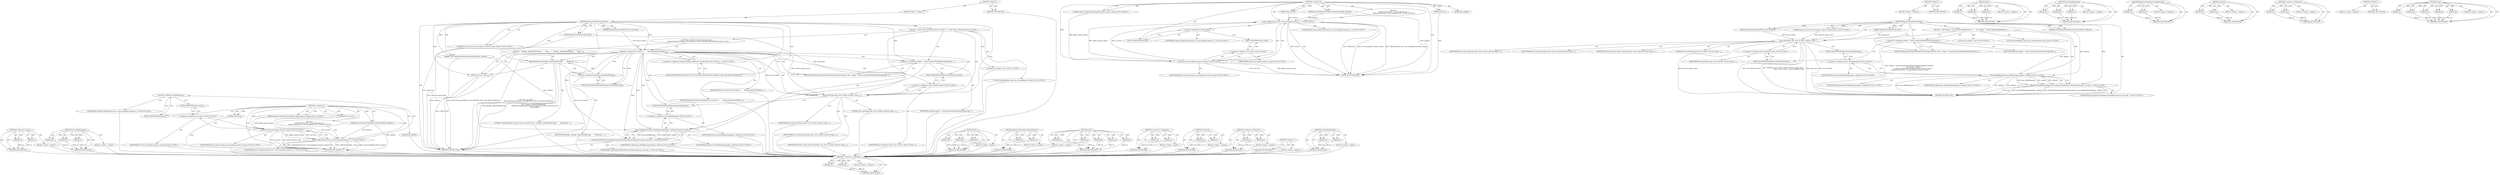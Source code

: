 digraph "ReportBadMessage" {
vulnerable_105 [label=<(METHOD,&lt;operator&gt;.assignment)>];
vulnerable_106 [label=<(PARAM,p1)>];
vulnerable_107 [label=<(PARAM,p2)>];
vulnerable_108 [label=<(BLOCK,&lt;empty&gt;,&lt;empty&gt;)>];
vulnerable_109 [label=<(METHOD_RETURN,ANY)>];
vulnerable_3 [label=<(METHOD,&lt;lambda&gt;0)<SUB>6</SUB>>];
vulnerable_4 [label=<(PARAM,const RequestGlobalMemoryDumpCallback&amp; callback)<SUB>6</SUB>>];
vulnerable_5 [label=<(PARAM,bool success)<SUB>7</SUB>>];
vulnerable_6 [label=<(PARAM,uint64_t)<SUB>7</SUB>>];
vulnerable_7 [label="<(PARAM,mojom::GlobalMemoryDumpPtr global_memory_dump)<SUB>8</SUB>>"];
vulnerable_8 [label="<(BLOCK,{
    callback.Run(success, std::move(global_me...,{
    callback.Run(success, std::move(global_me...)<SUB>8</SUB>>"];
vulnerable_9 [label="<(Run,callback.Run(success, std::move(global_memory_d...)<SUB>9</SUB>>"];
vulnerable_10 [label=<(&lt;operator&gt;.fieldAccess,callback.Run)<SUB>9</SUB>>];
vulnerable_11 [label="<(IDENTIFIER,callback,callback.Run(success, std::move(global_memory_d...)<SUB>9</SUB>>"];
vulnerable_12 [label=<(FIELD_IDENTIFIER,Run,Run)<SUB>9</SUB>>];
vulnerable_13 [label="<(IDENTIFIER,success,callback.Run(success, std::move(global_memory_d...)<SUB>9</SUB>>"];
vulnerable_14 [label="<(std.move,std::move(global_memory_dump))<SUB>9</SUB>>"];
vulnerable_15 [label="<(&lt;operator&gt;.fieldAccess,std::move)<SUB>9</SUB>>"];
vulnerable_16 [label="<(IDENTIFIER,std,std::move(global_memory_dump))<SUB>9</SUB>>"];
vulnerable_17 [label=<(FIELD_IDENTIFIER,move,move)<SUB>9</SUB>>];
vulnerable_18 [label="<(IDENTIFIER,global_memory_dump,std::move(global_memory_dump))<SUB>9</SUB>>"];
vulnerable_19 [label=<(MODIFIER,LAMBDA)>];
vulnerable_20 [label=<(METHOD_RETURN,ANY)<SUB>6</SUB>>];
vulnerable_26 [label=<(METHOD,&lt;global&gt;)<SUB>1</SUB>>];
vulnerable_27 [label=<(BLOCK,&lt;empty&gt;,&lt;empty&gt;)<SUB>1</SUB>>];
vulnerable_28 [label=<(METHOD,RequestGlobalMemoryDump)<SUB>1</SUB>>];
vulnerable_29 [label=<(PARAM,MemoryDumpType dump_type)<SUB>2</SUB>>];
vulnerable_30 [label=<(PARAM,MemoryDumpLevelOfDetail level_of_detail)<SUB>3</SUB>>];
vulnerable_31 [label="<(PARAM,const std::vector&lt;std::string&gt;&amp; allocator_dump_names)<SUB>4</SUB>>"];
vulnerable_22 [label=<(PARAM,const RequestGlobalMemoryDumpCallback&amp; callback)<SUB>5</SUB>>];
vulnerable_32 [label=<(BLOCK,{
   auto adapter = [](const RequestGlobalMemor...,{
   auto adapter = [](const RequestGlobalMemor...)<SUB>5</SUB>>];
vulnerable_33 [label="<(LOCAL,auto adapter: auto)<SUB>6</SUB>>"];
vulnerable_34 [label=<(&lt;operator&gt;.assignment,adapter = [](const RequestGlobalMemoryDumpCallb...)<SUB>6</SUB>>];
vulnerable_35 [label=<(IDENTIFIER,adapter,adapter = [](const RequestGlobalMemoryDumpCallb...)<SUB>6</SUB>>];
vulnerable_36 [label=<(METHOD_REF,[](const RequestGlobalMemoryDumpCallback&amp; callb...,adapter = [](const RequestGlobalMemoryDumpCallb...)<SUB>6</SUB>>];
vulnerable_37 [label="<(LOCAL,QueuedRequest.Args args: QueuedRequest.Args)<SUB>12</SUB>>"];
vulnerable_38 [label=<(args,args(dump_type, level_of_detail, allocator_dump...)<SUB>12</SUB>>];
vulnerable_39 [label=<(IDENTIFIER,dump_type,args(dump_type, level_of_detail, allocator_dump...)<SUB>12</SUB>>];
vulnerable_40 [label=<(IDENTIFIER,level_of_detail,args(dump_type, level_of_detail, allocator_dump...)<SUB>12</SUB>>];
vulnerable_41 [label=<(IDENTIFIER,allocator_dump_names,args(dump_type, level_of_detail, allocator_dump...)<SUB>12</SUB>>];
vulnerable_42 [label=<(LITERAL,false,args(dump_type, level_of_detail, allocator_dump...)<SUB>13</SUB>>];
vulnerable_43 [label="<(&lt;operator&gt;.fieldAccess,base::kNullProcessId)<SUB>13</SUB>>"];
vulnerable_44 [label=<(IDENTIFIER,base,args(dump_type, level_of_detail, allocator_dump...)<SUB>13</SUB>>];
vulnerable_45 [label=<(FIELD_IDENTIFIER,kNullProcessId,kNullProcessId)<SUB>13</SUB>>];
vulnerable_46 [label="<(RequestGlobalMemoryDumpInternal,RequestGlobalMemoryDumpInternal(args, base::Bin...)<SUB>14</SUB>>"];
vulnerable_47 [label="<(IDENTIFIER,args,RequestGlobalMemoryDumpInternal(args, base::Bin...)<SUB>14</SUB>>"];
vulnerable_48 [label="<(base.BindRepeating,base::BindRepeating(adapter, callback))<SUB>14</SUB>>"];
vulnerable_49 [label="<(&lt;operator&gt;.fieldAccess,base::BindRepeating)<SUB>14</SUB>>"];
vulnerable_50 [label="<(IDENTIFIER,base,base::BindRepeating(adapter, callback))<SUB>14</SUB>>"];
vulnerable_51 [label=<(FIELD_IDENTIFIER,BindRepeating,BindRepeating)<SUB>14</SUB>>];
vulnerable_52 [label="<(IDENTIFIER,adapter,base::BindRepeating(adapter, callback))<SUB>14</SUB>>"];
vulnerable_53 [label="<(IDENTIFIER,callback,base::BindRepeating(adapter, callback))<SUB>14</SUB>>"];
vulnerable_54 [label=<(METHOD_RETURN,void)<SUB>1</SUB>>];
vulnerable_56 [label=<(METHOD_RETURN,ANY)<SUB>1</SUB>>];
vulnerable_89 [label=<(METHOD,Run)>];
vulnerable_90 [label=<(PARAM,p1)>];
vulnerable_91 [label=<(PARAM,p2)>];
vulnerable_92 [label=<(PARAM,p3)>];
vulnerable_93 [label=<(BLOCK,&lt;empty&gt;,&lt;empty&gt;)>];
vulnerable_94 [label=<(METHOD_RETURN,ANY)>];
vulnerable_123 [label=<(METHOD,base.BindRepeating)>];
vulnerable_124 [label=<(PARAM,p1)>];
vulnerable_125 [label=<(PARAM,p2)>];
vulnerable_126 [label=<(PARAM,p3)>];
vulnerable_127 [label=<(BLOCK,&lt;empty&gt;,&lt;empty&gt;)>];
vulnerable_128 [label=<(METHOD_RETURN,ANY)>];
vulnerable_118 [label=<(METHOD,RequestGlobalMemoryDumpInternal)>];
vulnerable_119 [label=<(PARAM,p1)>];
vulnerable_120 [label=<(PARAM,p2)>];
vulnerable_121 [label=<(BLOCK,&lt;empty&gt;,&lt;empty&gt;)>];
vulnerable_122 [label=<(METHOD_RETURN,ANY)>];
vulnerable_100 [label=<(METHOD,std.move)>];
vulnerable_101 [label=<(PARAM,p1)>];
vulnerable_102 [label=<(PARAM,p2)>];
vulnerable_103 [label=<(BLOCK,&lt;empty&gt;,&lt;empty&gt;)>];
vulnerable_104 [label=<(METHOD_RETURN,ANY)>];
vulnerable_95 [label=<(METHOD,&lt;operator&gt;.fieldAccess)>];
vulnerable_96 [label=<(PARAM,p1)>];
vulnerable_97 [label=<(PARAM,p2)>];
vulnerable_98 [label=<(BLOCK,&lt;empty&gt;,&lt;empty&gt;)>];
vulnerable_99 [label=<(METHOD_RETURN,ANY)>];
vulnerable_83 [label=<(METHOD,&lt;global&gt;)<SUB>1</SUB>>];
vulnerable_84 [label=<(BLOCK,&lt;empty&gt;,&lt;empty&gt;)>];
vulnerable_85 [label=<(METHOD_RETURN,ANY)>];
vulnerable_110 [label=<(METHOD,args)>];
vulnerable_111 [label=<(PARAM,p1)>];
vulnerable_112 [label=<(PARAM,p2)>];
vulnerable_113 [label=<(PARAM,p3)>];
vulnerable_114 [label=<(PARAM,p4)>];
vulnerable_115 [label=<(PARAM,p5)>];
vulnerable_116 [label=<(BLOCK,&lt;empty&gt;,&lt;empty&gt;)>];
vulnerable_117 [label=<(METHOD_RETURN,ANY)>];
fixed_120 [label=<(METHOD,&lt;operator&gt;.equals)>];
fixed_121 [label=<(PARAM,p1)>];
fixed_122 [label=<(PARAM,p2)>];
fixed_123 [label=<(BLOCK,&lt;empty&gt;,&lt;empty&gt;)>];
fixed_124 [label=<(METHOD_RETURN,ANY)>];
fixed_148 [label=<(METHOD,base.BindRepeating)>];
fixed_149 [label=<(PARAM,p1)>];
fixed_150 [label=<(PARAM,p2)>];
fixed_151 [label=<(PARAM,p3)>];
fixed_152 [label=<(BLOCK,&lt;empty&gt;,&lt;empty&gt;)>];
fixed_153 [label=<(METHOD_RETURN,ANY)>];
fixed_3 [label=<(METHOD,&lt;lambda&gt;0)<SUB>17</SUB>>];
fixed_4 [label=<(PARAM,const RequestGlobalMemoryDumpCallback&amp; callback)<SUB>17</SUB>>];
fixed_5 [label=<(PARAM,bool success)<SUB>18</SUB>>];
fixed_6 [label=<(PARAM,uint64_t)<SUB>18</SUB>>];
fixed_7 [label="<(PARAM,mojom::GlobalMemoryDumpPtr global_memory_dump)<SUB>19</SUB>>"];
fixed_8 [label="<(BLOCK,{
    callback.Run(success, std::move(global_me...,{
    callback.Run(success, std::move(global_me...)<SUB>19</SUB>>"];
fixed_9 [label="<(Run,callback.Run(success, std::move(global_memory_d...)<SUB>20</SUB>>"];
fixed_10 [label=<(&lt;operator&gt;.fieldAccess,callback.Run)<SUB>20</SUB>>];
fixed_11 [label="<(IDENTIFIER,callback,callback.Run(success, std::move(global_memory_d...)<SUB>20</SUB>>"];
fixed_12 [label=<(FIELD_IDENTIFIER,Run,Run)<SUB>20</SUB>>];
fixed_13 [label="<(IDENTIFIER,success,callback.Run(success, std::move(global_memory_d...)<SUB>20</SUB>>"];
fixed_14 [label="<(std.move,std::move(global_memory_dump))<SUB>20</SUB>>"];
fixed_15 [label="<(&lt;operator&gt;.fieldAccess,std::move)<SUB>20</SUB>>"];
fixed_16 [label="<(IDENTIFIER,std,std::move(global_memory_dump))<SUB>20</SUB>>"];
fixed_17 [label=<(FIELD_IDENTIFIER,move,move)<SUB>20</SUB>>];
fixed_18 [label="<(IDENTIFIER,global_memory_dump,std::move(global_memory_dump))<SUB>20</SUB>>"];
fixed_19 [label=<(MODIFIER,LAMBDA)>];
fixed_20 [label=<(METHOD_RETURN,ANY)<SUB>17</SUB>>];
fixed_26 [label=<(METHOD,&lt;global&gt;)<SUB>1</SUB>>];
fixed_27 [label=<(BLOCK,&lt;empty&gt;,&lt;empty&gt;)<SUB>1</SUB>>];
fixed_28 [label=<(METHOD,RequestGlobalMemoryDump)<SUB>1</SUB>>];
fixed_29 [label=<(PARAM,MemoryDumpType dump_type)<SUB>2</SUB>>];
fixed_30 [label=<(PARAM,MemoryDumpLevelOfDetail level_of_detail)<SUB>3</SUB>>];
fixed_31 [label="<(PARAM,const std::vector&lt;std::string&gt;&amp; allocator_dump_names)<SUB>4</SUB>>"];
fixed_22 [label=<(PARAM,const RequestGlobalMemoryDumpCallback&amp; callback)<SUB>5</SUB>>];
fixed_32 [label=<(BLOCK,{
  // Don't allow arbitary processes to obtain...,{
  // Don't allow arbitary processes to obtain...)<SUB>5</SUB>>];
fixed_33 [label="<(CONTROL_STRUCTURE,IF,if (level_of_detail ==
      MemoryDumpLevelOfDetail::VM_REGIONS_ONLY_FOR_HEAP_PROFILER))<SUB>9</SUB>>"];
fixed_34 [label=<(&lt;operator&gt;.equals,level_of_detail ==
      MemoryDumpLevelOfDetai...)<SUB>9</SUB>>];
fixed_35 [label=<(IDENTIFIER,level_of_detail,level_of_detail ==
      MemoryDumpLevelOfDetai...)<SUB>9</SUB>>];
fixed_36 [label="<(&lt;operator&gt;.fieldAccess,MemoryDumpLevelOfDetail::VM_REGIONS_ONLY_FOR_HE...)<SUB>10</SUB>>"];
fixed_37 [label=<(IDENTIFIER,MemoryDumpLevelOfDetail,level_of_detail ==
      MemoryDumpLevelOfDetai...)<SUB>10</SUB>>];
fixed_38 [label=<(FIELD_IDENTIFIER,VM_REGIONS_ONLY_FOR_HEAP_PROFILER,VM_REGIONS_ONLY_FOR_HEAP_PROFILER)<SUB>10</SUB>>];
fixed_39 [label=<(BLOCK,{
    bindings_.ReportBadMessage(
        &quot;Requ...,{
    bindings_.ReportBadMessage(
        &quot;Requ...)<SUB>10</SUB>>];
fixed_40 [label=<(ReportBadMessage,bindings_.ReportBadMessage(
        &quot;Requested ...)<SUB>11</SUB>>];
fixed_41 [label=<(&lt;operator&gt;.fieldAccess,bindings_.ReportBadMessage)<SUB>11</SUB>>];
fixed_42 [label=<(IDENTIFIER,bindings_,bindings_.ReportBadMessage(
        &quot;Requested ...)<SUB>11</SUB>>];
fixed_43 [label=<(FIELD_IDENTIFIER,ReportBadMessage,ReportBadMessage)<SUB>11</SUB>>];
fixed_44 [label=<(LITERAL,&quot;Requested global memory dump using level of de...,bindings_.ReportBadMessage(
        &quot;Requested ...)<SUB>12</SUB>>];
fixed_45 [label=<(RETURN,return;,return;)<SUB>14</SUB>>];
fixed_46 [label="<(LOCAL,auto adapter: auto)<SUB>17</SUB>>"];
fixed_47 [label=<(&lt;operator&gt;.assignment,adapter = [](const RequestGlobalMemoryDumpCallb...)<SUB>17</SUB>>];
fixed_48 [label=<(IDENTIFIER,adapter,adapter = [](const RequestGlobalMemoryDumpCallb...)<SUB>17</SUB>>];
fixed_49 [label=<(METHOD_REF,[](const RequestGlobalMemoryDumpCallback&amp; callb...,adapter = [](const RequestGlobalMemoryDumpCallb...)<SUB>17</SUB>>];
fixed_50 [label="<(LOCAL,QueuedRequest.Args args: QueuedRequest.Args)<SUB>23</SUB>>"];
fixed_51 [label=<(args,args(dump_type, level_of_detail, allocator_dump...)<SUB>23</SUB>>];
fixed_52 [label=<(IDENTIFIER,dump_type,args(dump_type, level_of_detail, allocator_dump...)<SUB>23</SUB>>];
fixed_53 [label=<(IDENTIFIER,level_of_detail,args(dump_type, level_of_detail, allocator_dump...)<SUB>23</SUB>>];
fixed_54 [label=<(IDENTIFIER,allocator_dump_names,args(dump_type, level_of_detail, allocator_dump...)<SUB>23</SUB>>];
fixed_55 [label=<(LITERAL,false,args(dump_type, level_of_detail, allocator_dump...)<SUB>24</SUB>>];
fixed_56 [label="<(&lt;operator&gt;.fieldAccess,base::kNullProcessId)<SUB>24</SUB>>"];
fixed_57 [label=<(IDENTIFIER,base,args(dump_type, level_of_detail, allocator_dump...)<SUB>24</SUB>>];
fixed_58 [label=<(FIELD_IDENTIFIER,kNullProcessId,kNullProcessId)<SUB>24</SUB>>];
fixed_59 [label="<(RequestGlobalMemoryDumpInternal,RequestGlobalMemoryDumpInternal(args, base::Bin...)<SUB>25</SUB>>"];
fixed_60 [label="<(IDENTIFIER,args,RequestGlobalMemoryDumpInternal(args, base::Bin...)<SUB>25</SUB>>"];
fixed_61 [label="<(base.BindRepeating,base::BindRepeating(adapter, callback))<SUB>25</SUB>>"];
fixed_62 [label="<(&lt;operator&gt;.fieldAccess,base::BindRepeating)<SUB>25</SUB>>"];
fixed_63 [label="<(IDENTIFIER,base,base::BindRepeating(adapter, callback))<SUB>25</SUB>>"];
fixed_64 [label=<(FIELD_IDENTIFIER,BindRepeating,BindRepeating)<SUB>25</SUB>>];
fixed_65 [label="<(IDENTIFIER,adapter,base::BindRepeating(adapter, callback))<SUB>25</SUB>>"];
fixed_66 [label="<(IDENTIFIER,callback,base::BindRepeating(adapter, callback))<SUB>25</SUB>>"];
fixed_67 [label=<(METHOD_RETURN,void)<SUB>1</SUB>>];
fixed_69 [label=<(METHOD_RETURN,ANY)<SUB>1</SUB>>];
fixed_104 [label=<(METHOD,Run)>];
fixed_105 [label=<(PARAM,p1)>];
fixed_106 [label=<(PARAM,p2)>];
fixed_107 [label=<(PARAM,p3)>];
fixed_108 [label=<(BLOCK,&lt;empty&gt;,&lt;empty&gt;)>];
fixed_109 [label=<(METHOD_RETURN,ANY)>];
fixed_143 [label=<(METHOD,RequestGlobalMemoryDumpInternal)>];
fixed_144 [label=<(PARAM,p1)>];
fixed_145 [label=<(PARAM,p2)>];
fixed_146 [label=<(BLOCK,&lt;empty&gt;,&lt;empty&gt;)>];
fixed_147 [label=<(METHOD_RETURN,ANY)>];
fixed_135 [label=<(METHOD,args)>];
fixed_136 [label=<(PARAM,p1)>];
fixed_137 [label=<(PARAM,p2)>];
fixed_138 [label=<(PARAM,p3)>];
fixed_139 [label=<(PARAM,p4)>];
fixed_140 [label=<(PARAM,p5)>];
fixed_141 [label=<(BLOCK,&lt;empty&gt;,&lt;empty&gt;)>];
fixed_142 [label=<(METHOD_RETURN,ANY)>];
fixed_130 [label=<(METHOD,&lt;operator&gt;.assignment)>];
fixed_131 [label=<(PARAM,p1)>];
fixed_132 [label=<(PARAM,p2)>];
fixed_133 [label=<(BLOCK,&lt;empty&gt;,&lt;empty&gt;)>];
fixed_134 [label=<(METHOD_RETURN,ANY)>];
fixed_115 [label=<(METHOD,std.move)>];
fixed_116 [label=<(PARAM,p1)>];
fixed_117 [label=<(PARAM,p2)>];
fixed_118 [label=<(BLOCK,&lt;empty&gt;,&lt;empty&gt;)>];
fixed_119 [label=<(METHOD_RETURN,ANY)>];
fixed_110 [label=<(METHOD,&lt;operator&gt;.fieldAccess)>];
fixed_111 [label=<(PARAM,p1)>];
fixed_112 [label=<(PARAM,p2)>];
fixed_113 [label=<(BLOCK,&lt;empty&gt;,&lt;empty&gt;)>];
fixed_114 [label=<(METHOD_RETURN,ANY)>];
fixed_98 [label=<(METHOD,&lt;global&gt;)<SUB>1</SUB>>];
fixed_99 [label=<(BLOCK,&lt;empty&gt;,&lt;empty&gt;)>];
fixed_100 [label=<(METHOD_RETURN,ANY)>];
fixed_125 [label=<(METHOD,ReportBadMessage)>];
fixed_126 [label=<(PARAM,p1)>];
fixed_127 [label=<(PARAM,p2)>];
fixed_128 [label=<(BLOCK,&lt;empty&gt;,&lt;empty&gt;)>];
fixed_129 [label=<(METHOD_RETURN,ANY)>];
vulnerable_105 -> vulnerable_106  [key=0, label="AST: "];
vulnerable_105 -> vulnerable_106  [key=1, label="DDG: "];
vulnerable_105 -> vulnerable_108  [key=0, label="AST: "];
vulnerable_105 -> vulnerable_107  [key=0, label="AST: "];
vulnerable_105 -> vulnerable_107  [key=1, label="DDG: "];
vulnerable_105 -> vulnerable_109  [key=0, label="AST: "];
vulnerable_105 -> vulnerable_109  [key=1, label="CFG: "];
vulnerable_106 -> vulnerable_109  [key=0, label="DDG: p1"];
vulnerable_107 -> vulnerable_109  [key=0, label="DDG: p2"];
vulnerable_3 -> vulnerable_4  [key=0, label="AST: "];
vulnerable_3 -> vulnerable_4  [key=1, label="DDG: "];
vulnerable_3 -> vulnerable_5  [key=0, label="AST: "];
vulnerable_3 -> vulnerable_5  [key=1, label="DDG: "];
vulnerable_3 -> vulnerable_6  [key=0, label="AST: "];
vulnerable_3 -> vulnerable_6  [key=1, label="DDG: "];
vulnerable_3 -> vulnerable_7  [key=0, label="AST: "];
vulnerable_3 -> vulnerable_7  [key=1, label="DDG: "];
vulnerable_3 -> vulnerable_8  [key=0, label="AST: "];
vulnerable_3 -> vulnerable_19  [key=0, label="AST: "];
vulnerable_3 -> vulnerable_20  [key=0, label="AST: "];
vulnerable_3 -> vulnerable_12  [key=0, label="CFG: "];
vulnerable_3 -> vulnerable_9  [key=0, label="DDG: "];
vulnerable_3 -> vulnerable_14  [key=0, label="DDG: "];
vulnerable_4 -> vulnerable_20  [key=0, label="DDG: callback"];
vulnerable_4 -> vulnerable_9  [key=0, label="DDG: callback"];
vulnerable_5 -> vulnerable_9  [key=0, label="DDG: success"];
vulnerable_6 -> vulnerable_20  [key=0, label="DDG: "];
vulnerable_7 -> vulnerable_14  [key=0, label="DDG: global_memory_dump"];
vulnerable_8 -> vulnerable_9  [key=0, label="AST: "];
vulnerable_9 -> vulnerable_10  [key=0, label="AST: "];
vulnerable_9 -> vulnerable_13  [key=0, label="AST: "];
vulnerable_9 -> vulnerable_14  [key=0, label="AST: "];
vulnerable_9 -> vulnerable_20  [key=0, label="CFG: "];
vulnerable_9 -> vulnerable_20  [key=1, label="DDG: callback.Run"];
vulnerable_9 -> vulnerable_20  [key=2, label="DDG: success"];
vulnerable_9 -> vulnerable_20  [key=3, label="DDG: std::move(global_memory_dump)"];
vulnerable_9 -> vulnerable_20  [key=4, label="DDG: callback.Run(success, std::move(global_memory_dump))"];
vulnerable_10 -> vulnerable_11  [key=0, label="AST: "];
vulnerable_10 -> vulnerable_12  [key=0, label="AST: "];
vulnerable_10 -> vulnerable_17  [key=0, label="CFG: "];
vulnerable_12 -> vulnerable_10  [key=0, label="CFG: "];
vulnerable_14 -> vulnerable_15  [key=0, label="AST: "];
vulnerable_14 -> vulnerable_18  [key=0, label="AST: "];
vulnerable_14 -> vulnerable_9  [key=0, label="CFG: "];
vulnerable_14 -> vulnerable_9  [key=1, label="DDG: std::move"];
vulnerable_14 -> vulnerable_9  [key=2, label="DDG: global_memory_dump"];
vulnerable_14 -> vulnerable_20  [key=0, label="DDG: std::move"];
vulnerable_14 -> vulnerable_20  [key=1, label="DDG: global_memory_dump"];
vulnerable_15 -> vulnerable_16  [key=0, label="AST: "];
vulnerable_15 -> vulnerable_17  [key=0, label="AST: "];
vulnerable_15 -> vulnerable_14  [key=0, label="CFG: "];
vulnerable_17 -> vulnerable_15  [key=0, label="CFG: "];
vulnerable_26 -> vulnerable_27  [key=0, label="AST: "];
vulnerable_26 -> vulnerable_56  [key=0, label="AST: "];
vulnerable_26 -> vulnerable_56  [key=1, label="CFG: "];
vulnerable_27 -> vulnerable_28  [key=0, label="AST: "];
vulnerable_28 -> vulnerable_29  [key=0, label="AST: "];
vulnerable_28 -> vulnerable_29  [key=1, label="DDG: "];
vulnerable_28 -> vulnerable_30  [key=0, label="AST: "];
vulnerable_28 -> vulnerable_30  [key=1, label="DDG: "];
vulnerable_28 -> vulnerable_31  [key=0, label="AST: "];
vulnerable_28 -> vulnerable_31  [key=1, label="DDG: "];
vulnerable_28 -> vulnerable_22  [key=0, label="AST: "];
vulnerable_28 -> vulnerable_22  [key=1, label="DDG: "];
vulnerable_28 -> vulnerable_32  [key=0, label="AST: "];
vulnerable_28 -> vulnerable_54  [key=0, label="AST: "];
vulnerable_28 -> vulnerable_36  [key=0, label="CFG: "];
vulnerable_28 -> vulnerable_34  [key=0, label="DDG: "];
vulnerable_28 -> vulnerable_38  [key=0, label="DDG: "];
vulnerable_28 -> vulnerable_46  [key=0, label="DDG: "];
vulnerable_28 -> vulnerable_48  [key=0, label="DDG: "];
vulnerable_29 -> vulnerable_38  [key=0, label="DDG: dump_type"];
vulnerable_30 -> vulnerable_38  [key=0, label="DDG: level_of_detail"];
vulnerable_31 -> vulnerable_38  [key=0, label="DDG: allocator_dump_names"];
vulnerable_22 -> vulnerable_48  [key=0, label="DDG: callback"];
vulnerable_32 -> vulnerable_33  [key=0, label="AST: "];
vulnerable_32 -> vulnerable_34  [key=0, label="AST: "];
vulnerable_32 -> vulnerable_37  [key=0, label="AST: "];
vulnerable_32 -> vulnerable_38  [key=0, label="AST: "];
vulnerable_32 -> vulnerable_46  [key=0, label="AST: "];
vulnerable_34 -> vulnerable_35  [key=0, label="AST: "];
vulnerable_34 -> vulnerable_36  [key=0, label="AST: "];
vulnerable_34 -> vulnerable_45  [key=0, label="CFG: "];
vulnerable_34 -> vulnerable_54  [key=0, label="DDG: adapter = [](const RequestGlobalMemoryDumpCallback&amp; callback,
                     bool success, uint64_t,
                    mojom::GlobalMemoryDumpPtr global_memory_dump) {
    callback.Run(success, std::move(global_memory_dump));
  }"];
vulnerable_34 -> vulnerable_48  [key=0, label="DDG: adapter"];
vulnerable_36 -> vulnerable_34  [key=0, label="CFG: "];
vulnerable_38 -> vulnerable_39  [key=0, label="AST: "];
vulnerable_38 -> vulnerable_40  [key=0, label="AST: "];
vulnerable_38 -> vulnerable_41  [key=0, label="AST: "];
vulnerable_38 -> vulnerable_42  [key=0, label="AST: "];
vulnerable_38 -> vulnerable_43  [key=0, label="AST: "];
vulnerable_38 -> vulnerable_51  [key=0, label="CFG: "];
vulnerable_38 -> vulnerable_54  [key=0, label="DDG: dump_type"];
vulnerable_38 -> vulnerable_54  [key=1, label="DDG: level_of_detail"];
vulnerable_38 -> vulnerable_54  [key=2, label="DDG: allocator_dump_names"];
vulnerable_38 -> vulnerable_54  [key=3, label="DDG: base::kNullProcessId"];
vulnerable_38 -> vulnerable_54  [key=4, label="DDG: args(dump_type, level_of_detail, allocator_dump_names,
                           false /* add_to_trace */, base::kNullProcessId)"];
vulnerable_43 -> vulnerable_44  [key=0, label="AST: "];
vulnerable_43 -> vulnerable_45  [key=0, label="AST: "];
vulnerable_43 -> vulnerable_38  [key=0, label="CFG: "];
vulnerable_45 -> vulnerable_43  [key=0, label="CFG: "];
vulnerable_46 -> vulnerable_47  [key=0, label="AST: "];
vulnerable_46 -> vulnerable_48  [key=0, label="AST: "];
vulnerable_46 -> vulnerable_54  [key=0, label="CFG: "];
vulnerable_46 -> vulnerable_54  [key=1, label="DDG: args"];
vulnerable_46 -> vulnerable_54  [key=2, label="DDG: base::BindRepeating(adapter, callback)"];
vulnerable_46 -> vulnerable_54  [key=3, label="DDG: RequestGlobalMemoryDumpInternal(args, base::BindRepeating(adapter, callback))"];
vulnerable_48 -> vulnerable_49  [key=0, label="AST: "];
vulnerable_48 -> vulnerable_52  [key=0, label="AST: "];
vulnerable_48 -> vulnerable_53  [key=0, label="AST: "];
vulnerable_48 -> vulnerable_46  [key=0, label="CFG: "];
vulnerable_48 -> vulnerable_46  [key=1, label="DDG: base::BindRepeating"];
vulnerable_48 -> vulnerable_46  [key=2, label="DDG: adapter"];
vulnerable_48 -> vulnerable_46  [key=3, label="DDG: callback"];
vulnerable_48 -> vulnerable_54  [key=0, label="DDG: base::BindRepeating"];
vulnerable_48 -> vulnerable_54  [key=1, label="DDG: adapter"];
vulnerable_48 -> vulnerable_54  [key=2, label="DDG: callback"];
vulnerable_49 -> vulnerable_50  [key=0, label="AST: "];
vulnerable_49 -> vulnerable_51  [key=0, label="AST: "];
vulnerable_49 -> vulnerable_48  [key=0, label="CFG: "];
vulnerable_51 -> vulnerable_49  [key=0, label="CFG: "];
vulnerable_89 -> vulnerable_90  [key=0, label="AST: "];
vulnerable_89 -> vulnerable_90  [key=1, label="DDG: "];
vulnerable_89 -> vulnerable_93  [key=0, label="AST: "];
vulnerable_89 -> vulnerable_91  [key=0, label="AST: "];
vulnerable_89 -> vulnerable_91  [key=1, label="DDG: "];
vulnerable_89 -> vulnerable_94  [key=0, label="AST: "];
vulnerable_89 -> vulnerable_94  [key=1, label="CFG: "];
vulnerable_89 -> vulnerable_92  [key=0, label="AST: "];
vulnerable_89 -> vulnerable_92  [key=1, label="DDG: "];
vulnerable_90 -> vulnerable_94  [key=0, label="DDG: p1"];
vulnerable_91 -> vulnerable_94  [key=0, label="DDG: p2"];
vulnerable_92 -> vulnerable_94  [key=0, label="DDG: p3"];
vulnerable_123 -> vulnerable_124  [key=0, label="AST: "];
vulnerable_123 -> vulnerable_124  [key=1, label="DDG: "];
vulnerable_123 -> vulnerable_127  [key=0, label="AST: "];
vulnerable_123 -> vulnerable_125  [key=0, label="AST: "];
vulnerable_123 -> vulnerable_125  [key=1, label="DDG: "];
vulnerable_123 -> vulnerable_128  [key=0, label="AST: "];
vulnerable_123 -> vulnerable_128  [key=1, label="CFG: "];
vulnerable_123 -> vulnerable_126  [key=0, label="AST: "];
vulnerable_123 -> vulnerable_126  [key=1, label="DDG: "];
vulnerable_124 -> vulnerable_128  [key=0, label="DDG: p1"];
vulnerable_125 -> vulnerable_128  [key=0, label="DDG: p2"];
vulnerable_126 -> vulnerable_128  [key=0, label="DDG: p3"];
vulnerable_118 -> vulnerable_119  [key=0, label="AST: "];
vulnerable_118 -> vulnerable_119  [key=1, label="DDG: "];
vulnerable_118 -> vulnerable_121  [key=0, label="AST: "];
vulnerable_118 -> vulnerable_120  [key=0, label="AST: "];
vulnerable_118 -> vulnerable_120  [key=1, label="DDG: "];
vulnerable_118 -> vulnerable_122  [key=0, label="AST: "];
vulnerable_118 -> vulnerable_122  [key=1, label="CFG: "];
vulnerable_119 -> vulnerable_122  [key=0, label="DDG: p1"];
vulnerable_120 -> vulnerable_122  [key=0, label="DDG: p2"];
vulnerable_100 -> vulnerable_101  [key=0, label="AST: "];
vulnerable_100 -> vulnerable_101  [key=1, label="DDG: "];
vulnerable_100 -> vulnerable_103  [key=0, label="AST: "];
vulnerable_100 -> vulnerable_102  [key=0, label="AST: "];
vulnerable_100 -> vulnerable_102  [key=1, label="DDG: "];
vulnerable_100 -> vulnerable_104  [key=0, label="AST: "];
vulnerable_100 -> vulnerable_104  [key=1, label="CFG: "];
vulnerable_101 -> vulnerable_104  [key=0, label="DDG: p1"];
vulnerable_102 -> vulnerable_104  [key=0, label="DDG: p2"];
vulnerable_95 -> vulnerable_96  [key=0, label="AST: "];
vulnerable_95 -> vulnerable_96  [key=1, label="DDG: "];
vulnerable_95 -> vulnerable_98  [key=0, label="AST: "];
vulnerable_95 -> vulnerable_97  [key=0, label="AST: "];
vulnerable_95 -> vulnerable_97  [key=1, label="DDG: "];
vulnerable_95 -> vulnerable_99  [key=0, label="AST: "];
vulnerable_95 -> vulnerable_99  [key=1, label="CFG: "];
vulnerable_96 -> vulnerable_99  [key=0, label="DDG: p1"];
vulnerable_97 -> vulnerable_99  [key=0, label="DDG: p2"];
vulnerable_83 -> vulnerable_84  [key=0, label="AST: "];
vulnerable_83 -> vulnerable_85  [key=0, label="AST: "];
vulnerable_83 -> vulnerable_85  [key=1, label="CFG: "];
vulnerable_110 -> vulnerable_111  [key=0, label="AST: "];
vulnerable_110 -> vulnerable_111  [key=1, label="DDG: "];
vulnerable_110 -> vulnerable_116  [key=0, label="AST: "];
vulnerable_110 -> vulnerable_112  [key=0, label="AST: "];
vulnerable_110 -> vulnerable_112  [key=1, label="DDG: "];
vulnerable_110 -> vulnerable_117  [key=0, label="AST: "];
vulnerable_110 -> vulnerable_117  [key=1, label="CFG: "];
vulnerable_110 -> vulnerable_113  [key=0, label="AST: "];
vulnerable_110 -> vulnerable_113  [key=1, label="DDG: "];
vulnerable_110 -> vulnerable_114  [key=0, label="AST: "];
vulnerable_110 -> vulnerable_114  [key=1, label="DDG: "];
vulnerable_110 -> vulnerable_115  [key=0, label="AST: "];
vulnerable_110 -> vulnerable_115  [key=1, label="DDG: "];
vulnerable_111 -> vulnerable_117  [key=0, label="DDG: p1"];
vulnerable_112 -> vulnerable_117  [key=0, label="DDG: p2"];
vulnerable_113 -> vulnerable_117  [key=0, label="DDG: p3"];
vulnerable_114 -> vulnerable_117  [key=0, label="DDG: p4"];
vulnerable_115 -> vulnerable_117  [key=0, label="DDG: p5"];
fixed_120 -> fixed_121  [key=0, label="AST: "];
fixed_120 -> fixed_121  [key=1, label="DDG: "];
fixed_120 -> fixed_123  [key=0, label="AST: "];
fixed_120 -> fixed_122  [key=0, label="AST: "];
fixed_120 -> fixed_122  [key=1, label="DDG: "];
fixed_120 -> fixed_124  [key=0, label="AST: "];
fixed_120 -> fixed_124  [key=1, label="CFG: "];
fixed_121 -> fixed_124  [key=0, label="DDG: p1"];
fixed_122 -> fixed_124  [key=0, label="DDG: p2"];
fixed_123 -> vulnerable_105  [key=0];
fixed_124 -> vulnerable_105  [key=0];
fixed_148 -> fixed_149  [key=0, label="AST: "];
fixed_148 -> fixed_149  [key=1, label="DDG: "];
fixed_148 -> fixed_152  [key=0, label="AST: "];
fixed_148 -> fixed_150  [key=0, label="AST: "];
fixed_148 -> fixed_150  [key=1, label="DDG: "];
fixed_148 -> fixed_153  [key=0, label="AST: "];
fixed_148 -> fixed_153  [key=1, label="CFG: "];
fixed_148 -> fixed_151  [key=0, label="AST: "];
fixed_148 -> fixed_151  [key=1, label="DDG: "];
fixed_149 -> fixed_153  [key=0, label="DDG: p1"];
fixed_150 -> fixed_153  [key=0, label="DDG: p2"];
fixed_151 -> fixed_153  [key=0, label="DDG: p3"];
fixed_152 -> vulnerable_105  [key=0];
fixed_153 -> vulnerable_105  [key=0];
fixed_3 -> fixed_4  [key=0, label="AST: "];
fixed_3 -> fixed_4  [key=1, label="DDG: "];
fixed_3 -> fixed_5  [key=0, label="AST: "];
fixed_3 -> fixed_5  [key=1, label="DDG: "];
fixed_3 -> fixed_6  [key=0, label="AST: "];
fixed_3 -> fixed_6  [key=1, label="DDG: "];
fixed_3 -> fixed_7  [key=0, label="AST: "];
fixed_3 -> fixed_7  [key=1, label="DDG: "];
fixed_3 -> fixed_8  [key=0, label="AST: "];
fixed_3 -> fixed_19  [key=0, label="AST: "];
fixed_3 -> fixed_20  [key=0, label="AST: "];
fixed_3 -> fixed_12  [key=0, label="CFG: "];
fixed_3 -> fixed_9  [key=0, label="DDG: "];
fixed_3 -> fixed_14  [key=0, label="DDG: "];
fixed_4 -> fixed_20  [key=0, label="DDG: callback"];
fixed_4 -> fixed_9  [key=0, label="DDG: callback"];
fixed_5 -> fixed_9  [key=0, label="DDG: success"];
fixed_6 -> fixed_20  [key=0, label="DDG: "];
fixed_7 -> fixed_14  [key=0, label="DDG: global_memory_dump"];
fixed_8 -> fixed_9  [key=0, label="AST: "];
fixed_9 -> fixed_10  [key=0, label="AST: "];
fixed_9 -> fixed_13  [key=0, label="AST: "];
fixed_9 -> fixed_14  [key=0, label="AST: "];
fixed_9 -> fixed_20  [key=0, label="CFG: "];
fixed_9 -> fixed_20  [key=1, label="DDG: callback.Run"];
fixed_9 -> fixed_20  [key=2, label="DDG: success"];
fixed_9 -> fixed_20  [key=3, label="DDG: std::move(global_memory_dump)"];
fixed_9 -> fixed_20  [key=4, label="DDG: callback.Run(success, std::move(global_memory_dump))"];
fixed_10 -> fixed_11  [key=0, label="AST: "];
fixed_10 -> fixed_12  [key=0, label="AST: "];
fixed_10 -> fixed_17  [key=0, label="CFG: "];
fixed_11 -> vulnerable_105  [key=0];
fixed_12 -> fixed_10  [key=0, label="CFG: "];
fixed_13 -> vulnerable_105  [key=0];
fixed_14 -> fixed_15  [key=0, label="AST: "];
fixed_14 -> fixed_18  [key=0, label="AST: "];
fixed_14 -> fixed_9  [key=0, label="CFG: "];
fixed_14 -> fixed_9  [key=1, label="DDG: std::move"];
fixed_14 -> fixed_9  [key=2, label="DDG: global_memory_dump"];
fixed_14 -> fixed_20  [key=0, label="DDG: std::move"];
fixed_14 -> fixed_20  [key=1, label="DDG: global_memory_dump"];
fixed_15 -> fixed_16  [key=0, label="AST: "];
fixed_15 -> fixed_17  [key=0, label="AST: "];
fixed_15 -> fixed_14  [key=0, label="CFG: "];
fixed_16 -> vulnerable_105  [key=0];
fixed_17 -> fixed_15  [key=0, label="CFG: "];
fixed_18 -> vulnerable_105  [key=0];
fixed_19 -> vulnerable_105  [key=0];
fixed_20 -> vulnerable_105  [key=0];
fixed_26 -> fixed_27  [key=0, label="AST: "];
fixed_26 -> fixed_69  [key=0, label="AST: "];
fixed_26 -> fixed_69  [key=1, label="CFG: "];
fixed_27 -> fixed_28  [key=0, label="AST: "];
fixed_28 -> fixed_29  [key=0, label="AST: "];
fixed_28 -> fixed_29  [key=1, label="DDG: "];
fixed_28 -> fixed_30  [key=0, label="AST: "];
fixed_28 -> fixed_30  [key=1, label="DDG: "];
fixed_28 -> fixed_31  [key=0, label="AST: "];
fixed_28 -> fixed_31  [key=1, label="DDG: "];
fixed_28 -> fixed_22  [key=0, label="AST: "];
fixed_28 -> fixed_22  [key=1, label="DDG: "];
fixed_28 -> fixed_32  [key=0, label="AST: "];
fixed_28 -> fixed_67  [key=0, label="AST: "];
fixed_28 -> fixed_38  [key=0, label="CFG: "];
fixed_28 -> fixed_47  [key=0, label="DDG: "];
fixed_28 -> fixed_51  [key=0, label="DDG: "];
fixed_28 -> fixed_59  [key=0, label="DDG: "];
fixed_28 -> fixed_34  [key=0, label="DDG: "];
fixed_28 -> fixed_45  [key=0, label="DDG: "];
fixed_28 -> fixed_61  [key=0, label="DDG: "];
fixed_28 -> fixed_40  [key=0, label="DDG: "];
fixed_29 -> fixed_67  [key=0, label="DDG: dump_type"];
fixed_29 -> fixed_51  [key=0, label="DDG: dump_type"];
fixed_30 -> fixed_34  [key=0, label="DDG: level_of_detail"];
fixed_31 -> fixed_67  [key=0, label="DDG: allocator_dump_names"];
fixed_31 -> fixed_51  [key=0, label="DDG: allocator_dump_names"];
fixed_22 -> fixed_67  [key=0, label="DDG: callback"];
fixed_22 -> fixed_61  [key=0, label="DDG: callback"];
fixed_32 -> fixed_33  [key=0, label="AST: "];
fixed_32 -> fixed_46  [key=0, label="AST: "];
fixed_32 -> fixed_47  [key=0, label="AST: "];
fixed_32 -> fixed_50  [key=0, label="AST: "];
fixed_32 -> fixed_51  [key=0, label="AST: "];
fixed_32 -> fixed_59  [key=0, label="AST: "];
fixed_33 -> fixed_34  [key=0, label="AST: "];
fixed_33 -> fixed_39  [key=0, label="AST: "];
fixed_34 -> fixed_35  [key=0, label="AST: "];
fixed_34 -> fixed_36  [key=0, label="AST: "];
fixed_34 -> fixed_43  [key=0, label="CFG: "];
fixed_34 -> fixed_43  [key=1, label="CDG: "];
fixed_34 -> fixed_49  [key=0, label="CFG: "];
fixed_34 -> fixed_49  [key=1, label="CDG: "];
fixed_34 -> fixed_67  [key=0, label="DDG: level_of_detail"];
fixed_34 -> fixed_67  [key=1, label="DDG: MemoryDumpLevelOfDetail::VM_REGIONS_ONLY_FOR_HEAP_PROFILER"];
fixed_34 -> fixed_67  [key=2, label="DDG: level_of_detail ==
      MemoryDumpLevelOfDetail::VM_REGIONS_ONLY_FOR_HEAP_PROFILER"];
fixed_34 -> fixed_51  [key=0, label="DDG: level_of_detail"];
fixed_34 -> fixed_51  [key=1, label="CDG: "];
fixed_34 -> fixed_47  [key=0, label="CDG: "];
fixed_34 -> fixed_58  [key=0, label="CDG: "];
fixed_34 -> fixed_61  [key=0, label="CDG: "];
fixed_34 -> fixed_64  [key=0, label="CDG: "];
fixed_34 -> fixed_56  [key=0, label="CDG: "];
fixed_34 -> fixed_41  [key=0, label="CDG: "];
fixed_34 -> fixed_45  [key=0, label="CDG: "];
fixed_34 -> fixed_40  [key=0, label="CDG: "];
fixed_34 -> fixed_59  [key=0, label="CDG: "];
fixed_34 -> fixed_62  [key=0, label="CDG: "];
fixed_35 -> vulnerable_105  [key=0];
fixed_36 -> fixed_37  [key=0, label="AST: "];
fixed_36 -> fixed_38  [key=0, label="AST: "];
fixed_36 -> fixed_34  [key=0, label="CFG: "];
fixed_37 -> vulnerable_105  [key=0];
fixed_38 -> fixed_36  [key=0, label="CFG: "];
fixed_39 -> fixed_40  [key=0, label="AST: "];
fixed_39 -> fixed_45  [key=0, label="AST: "];
fixed_40 -> fixed_41  [key=0, label="AST: "];
fixed_40 -> fixed_44  [key=0, label="AST: "];
fixed_40 -> fixed_45  [key=0, label="CFG: "];
fixed_40 -> fixed_67  [key=0, label="DDG: bindings_.ReportBadMessage"];
fixed_40 -> fixed_67  [key=1, label="DDG: bindings_.ReportBadMessage(
        &quot;Requested global memory dump using level of detail reserved for the &quot;
        &quot;heap profiler.&quot;)"];
fixed_41 -> fixed_42  [key=0, label="AST: "];
fixed_41 -> fixed_43  [key=0, label="AST: "];
fixed_41 -> fixed_40  [key=0, label="CFG: "];
fixed_42 -> vulnerable_105  [key=0];
fixed_43 -> fixed_41  [key=0, label="CFG: "];
fixed_44 -> vulnerable_105  [key=0];
fixed_45 -> fixed_67  [key=0, label="CFG: "];
fixed_45 -> fixed_67  [key=1, label="DDG: &lt;RET&gt;"];
fixed_46 -> vulnerable_105  [key=0];
fixed_47 -> fixed_48  [key=0, label="AST: "];
fixed_47 -> fixed_49  [key=0, label="AST: "];
fixed_47 -> fixed_58  [key=0, label="CFG: "];
fixed_47 -> fixed_61  [key=0, label="DDG: adapter"];
fixed_48 -> vulnerable_105  [key=0];
fixed_49 -> fixed_47  [key=0, label="CFG: "];
fixed_50 -> vulnerable_105  [key=0];
fixed_51 -> fixed_52  [key=0, label="AST: "];
fixed_51 -> fixed_53  [key=0, label="AST: "];
fixed_51 -> fixed_54  [key=0, label="AST: "];
fixed_51 -> fixed_55  [key=0, label="AST: "];
fixed_51 -> fixed_56  [key=0, label="AST: "];
fixed_51 -> fixed_64  [key=0, label="CFG: "];
fixed_52 -> vulnerable_105  [key=0];
fixed_53 -> vulnerable_105  [key=0];
fixed_54 -> vulnerable_105  [key=0];
fixed_55 -> vulnerable_105  [key=0];
fixed_56 -> fixed_57  [key=0, label="AST: "];
fixed_56 -> fixed_58  [key=0, label="AST: "];
fixed_56 -> fixed_51  [key=0, label="CFG: "];
fixed_57 -> vulnerable_105  [key=0];
fixed_58 -> fixed_56  [key=0, label="CFG: "];
fixed_59 -> fixed_60  [key=0, label="AST: "];
fixed_59 -> fixed_61  [key=0, label="AST: "];
fixed_59 -> fixed_67  [key=0, label="CFG: "];
fixed_60 -> vulnerable_105  [key=0];
fixed_61 -> fixed_62  [key=0, label="AST: "];
fixed_61 -> fixed_65  [key=0, label="AST: "];
fixed_61 -> fixed_66  [key=0, label="AST: "];
fixed_61 -> fixed_59  [key=0, label="CFG: "];
fixed_61 -> fixed_59  [key=1, label="DDG: base::BindRepeating"];
fixed_61 -> fixed_59  [key=2, label="DDG: adapter"];
fixed_61 -> fixed_59  [key=3, label="DDG: callback"];
fixed_62 -> fixed_63  [key=0, label="AST: "];
fixed_62 -> fixed_64  [key=0, label="AST: "];
fixed_62 -> fixed_61  [key=0, label="CFG: "];
fixed_63 -> vulnerable_105  [key=0];
fixed_64 -> fixed_62  [key=0, label="CFG: "];
fixed_65 -> vulnerable_105  [key=0];
fixed_66 -> vulnerable_105  [key=0];
fixed_67 -> vulnerable_105  [key=0];
fixed_69 -> vulnerable_105  [key=0];
fixed_104 -> fixed_105  [key=0, label="AST: "];
fixed_104 -> fixed_105  [key=1, label="DDG: "];
fixed_104 -> fixed_108  [key=0, label="AST: "];
fixed_104 -> fixed_106  [key=0, label="AST: "];
fixed_104 -> fixed_106  [key=1, label="DDG: "];
fixed_104 -> fixed_109  [key=0, label="AST: "];
fixed_104 -> fixed_109  [key=1, label="CFG: "];
fixed_104 -> fixed_107  [key=0, label="AST: "];
fixed_104 -> fixed_107  [key=1, label="DDG: "];
fixed_105 -> fixed_109  [key=0, label="DDG: p1"];
fixed_106 -> fixed_109  [key=0, label="DDG: p2"];
fixed_107 -> fixed_109  [key=0, label="DDG: p3"];
fixed_108 -> vulnerable_105  [key=0];
fixed_109 -> vulnerable_105  [key=0];
fixed_143 -> fixed_144  [key=0, label="AST: "];
fixed_143 -> fixed_144  [key=1, label="DDG: "];
fixed_143 -> fixed_146  [key=0, label="AST: "];
fixed_143 -> fixed_145  [key=0, label="AST: "];
fixed_143 -> fixed_145  [key=1, label="DDG: "];
fixed_143 -> fixed_147  [key=0, label="AST: "];
fixed_143 -> fixed_147  [key=1, label="CFG: "];
fixed_144 -> fixed_147  [key=0, label="DDG: p1"];
fixed_145 -> fixed_147  [key=0, label="DDG: p2"];
fixed_146 -> vulnerable_105  [key=0];
fixed_147 -> vulnerable_105  [key=0];
fixed_135 -> fixed_136  [key=0, label="AST: "];
fixed_135 -> fixed_136  [key=1, label="DDG: "];
fixed_135 -> fixed_141  [key=0, label="AST: "];
fixed_135 -> fixed_137  [key=0, label="AST: "];
fixed_135 -> fixed_137  [key=1, label="DDG: "];
fixed_135 -> fixed_142  [key=0, label="AST: "];
fixed_135 -> fixed_142  [key=1, label="CFG: "];
fixed_135 -> fixed_138  [key=0, label="AST: "];
fixed_135 -> fixed_138  [key=1, label="DDG: "];
fixed_135 -> fixed_139  [key=0, label="AST: "];
fixed_135 -> fixed_139  [key=1, label="DDG: "];
fixed_135 -> fixed_140  [key=0, label="AST: "];
fixed_135 -> fixed_140  [key=1, label="DDG: "];
fixed_136 -> fixed_142  [key=0, label="DDG: p1"];
fixed_137 -> fixed_142  [key=0, label="DDG: p2"];
fixed_138 -> fixed_142  [key=0, label="DDG: p3"];
fixed_139 -> fixed_142  [key=0, label="DDG: p4"];
fixed_140 -> fixed_142  [key=0, label="DDG: p5"];
fixed_141 -> vulnerable_105  [key=0];
fixed_142 -> vulnerable_105  [key=0];
fixed_130 -> fixed_131  [key=0, label="AST: "];
fixed_130 -> fixed_131  [key=1, label="DDG: "];
fixed_130 -> fixed_133  [key=0, label="AST: "];
fixed_130 -> fixed_132  [key=0, label="AST: "];
fixed_130 -> fixed_132  [key=1, label="DDG: "];
fixed_130 -> fixed_134  [key=0, label="AST: "];
fixed_130 -> fixed_134  [key=1, label="CFG: "];
fixed_131 -> fixed_134  [key=0, label="DDG: p1"];
fixed_132 -> fixed_134  [key=0, label="DDG: p2"];
fixed_133 -> vulnerable_105  [key=0];
fixed_134 -> vulnerable_105  [key=0];
fixed_115 -> fixed_116  [key=0, label="AST: "];
fixed_115 -> fixed_116  [key=1, label="DDG: "];
fixed_115 -> fixed_118  [key=0, label="AST: "];
fixed_115 -> fixed_117  [key=0, label="AST: "];
fixed_115 -> fixed_117  [key=1, label="DDG: "];
fixed_115 -> fixed_119  [key=0, label="AST: "];
fixed_115 -> fixed_119  [key=1, label="CFG: "];
fixed_116 -> fixed_119  [key=0, label="DDG: p1"];
fixed_117 -> fixed_119  [key=0, label="DDG: p2"];
fixed_118 -> vulnerable_105  [key=0];
fixed_119 -> vulnerable_105  [key=0];
fixed_110 -> fixed_111  [key=0, label="AST: "];
fixed_110 -> fixed_111  [key=1, label="DDG: "];
fixed_110 -> fixed_113  [key=0, label="AST: "];
fixed_110 -> fixed_112  [key=0, label="AST: "];
fixed_110 -> fixed_112  [key=1, label="DDG: "];
fixed_110 -> fixed_114  [key=0, label="AST: "];
fixed_110 -> fixed_114  [key=1, label="CFG: "];
fixed_111 -> fixed_114  [key=0, label="DDG: p1"];
fixed_112 -> fixed_114  [key=0, label="DDG: p2"];
fixed_113 -> vulnerable_105  [key=0];
fixed_114 -> vulnerable_105  [key=0];
fixed_98 -> fixed_99  [key=0, label="AST: "];
fixed_98 -> fixed_100  [key=0, label="AST: "];
fixed_98 -> fixed_100  [key=1, label="CFG: "];
fixed_99 -> vulnerable_105  [key=0];
fixed_100 -> vulnerable_105  [key=0];
fixed_125 -> fixed_126  [key=0, label="AST: "];
fixed_125 -> fixed_126  [key=1, label="DDG: "];
fixed_125 -> fixed_128  [key=0, label="AST: "];
fixed_125 -> fixed_127  [key=0, label="AST: "];
fixed_125 -> fixed_127  [key=1, label="DDG: "];
fixed_125 -> fixed_129  [key=0, label="AST: "];
fixed_125 -> fixed_129  [key=1, label="CFG: "];
fixed_126 -> fixed_129  [key=0, label="DDG: p1"];
fixed_127 -> fixed_129  [key=0, label="DDG: p2"];
fixed_128 -> vulnerable_105  [key=0];
fixed_129 -> vulnerable_105  [key=0];
}
